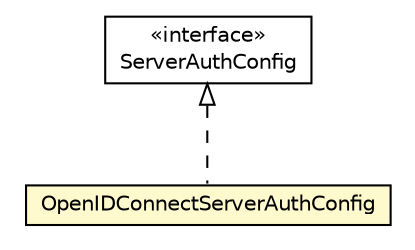 #!/usr/local/bin/dot
#
# Class diagram 
# Generated by UMLGraph version R5_6-24-gf6e263 (http://www.umlgraph.org/)
#

digraph G {
	edge [fontname="Helvetica",fontsize=10,labelfontname="Helvetica",labelfontsize=10];
	node [fontname="Helvetica",fontsize=10,shape=plaintext];
	nodesep=0.25;
	ranksep=0.5;
	// net.trajano.auth.internal.OpenIDConnectServerAuthConfig
	c353 [label=<<table title="net.trajano.auth.internal.OpenIDConnectServerAuthConfig" border="0" cellborder="1" cellspacing="0" cellpadding="2" port="p" bgcolor="lemonChiffon" href="./OpenIDConnectServerAuthConfig.html">
		<tr><td><table border="0" cellspacing="0" cellpadding="1">
<tr><td align="center" balign="center"> OpenIDConnectServerAuthConfig </td></tr>
		</table></td></tr>
		</table>>, URL="./OpenIDConnectServerAuthConfig.html", fontname="Helvetica", fontcolor="black", fontsize=10.0];
	//net.trajano.auth.internal.OpenIDConnectServerAuthConfig implements javax.security.auth.message.config.ServerAuthConfig
	c356:p -> c353:p [dir=back,arrowtail=empty,style=dashed];
	// javax.security.auth.message.config.ServerAuthConfig
	c356 [label=<<table title="javax.security.auth.message.config.ServerAuthConfig" border="0" cellborder="1" cellspacing="0" cellpadding="2" port="p" href="http://java.sun.com/j2se/1.4.2/docs/api/javax/security/auth/message/config/ServerAuthConfig.html">
		<tr><td><table border="0" cellspacing="0" cellpadding="1">
<tr><td align="center" balign="center"> &#171;interface&#187; </td></tr>
<tr><td align="center" balign="center"> ServerAuthConfig </td></tr>
		</table></td></tr>
		</table>>, URL="http://java.sun.com/j2se/1.4.2/docs/api/javax/security/auth/message/config/ServerAuthConfig.html", fontname="Helvetica", fontcolor="black", fontsize=10.0];
}

